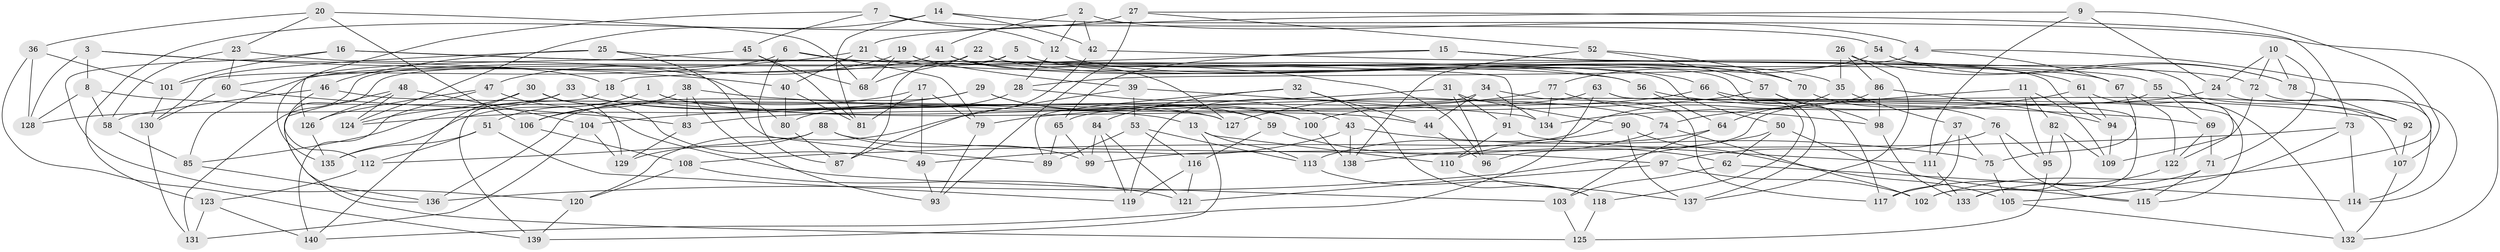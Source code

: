 // Generated by graph-tools (version 1.1) at 2025/50/03/09/25 03:50:45]
// undirected, 140 vertices, 280 edges
graph export_dot {
graph [start="1"]
  node [color=gray90,style=filled];
  1;
  2;
  3;
  4;
  5;
  6;
  7;
  8;
  9;
  10;
  11;
  12;
  13;
  14;
  15;
  16;
  17;
  18;
  19;
  20;
  21;
  22;
  23;
  24;
  25;
  26;
  27;
  28;
  29;
  30;
  31;
  32;
  33;
  34;
  35;
  36;
  37;
  38;
  39;
  40;
  41;
  42;
  43;
  44;
  45;
  46;
  47;
  48;
  49;
  50;
  51;
  52;
  53;
  54;
  55;
  56;
  57;
  58;
  59;
  60;
  61;
  62;
  63;
  64;
  65;
  66;
  67;
  68;
  69;
  70;
  71;
  72;
  73;
  74;
  75;
  76;
  77;
  78;
  79;
  80;
  81;
  82;
  83;
  84;
  85;
  86;
  87;
  88;
  89;
  90;
  91;
  92;
  93;
  94;
  95;
  96;
  97;
  98;
  99;
  100;
  101;
  102;
  103;
  104;
  105;
  106;
  107;
  108;
  109;
  110;
  111;
  112;
  113;
  114;
  115;
  116;
  117;
  118;
  119;
  120;
  121;
  122;
  123;
  124;
  125;
  126;
  127;
  128;
  129;
  130;
  131;
  132;
  133;
  134;
  135;
  136;
  137;
  138;
  139;
  140;
  1 -- 135;
  1 -- 44;
  1 -- 51;
  1 -- 74;
  2 -- 4;
  2 -- 12;
  2 -- 42;
  2 -- 41;
  3 -- 8;
  3 -- 40;
  3 -- 18;
  3 -- 128;
  4 -- 67;
  4 -- 28;
  4 -- 102;
  5 -- 35;
  5 -- 136;
  5 -- 94;
  5 -- 87;
  6 -- 79;
  6 -- 87;
  6 -- 101;
  6 -- 56;
  7 -- 45;
  7 -- 126;
  7 -- 54;
  7 -- 12;
  8 -- 128;
  8 -- 58;
  8 -- 13;
  9 -- 21;
  9 -- 111;
  9 -- 107;
  9 -- 24;
  10 -- 24;
  10 -- 78;
  10 -- 71;
  10 -- 72;
  11 -- 82;
  11 -- 95;
  11 -- 109;
  11 -- 74;
  12 -- 28;
  12 -- 70;
  13 -- 139;
  13 -- 110;
  13 -- 113;
  14 -- 81;
  14 -- 42;
  14 -- 132;
  14 -- 124;
  15 -- 61;
  15 -- 65;
  15 -- 72;
  15 -- 18;
  16 -- 56;
  16 -- 96;
  16 -- 120;
  16 -- 101;
  17 -- 106;
  17 -- 79;
  17 -- 81;
  17 -- 49;
  18 -- 139;
  18 -- 59;
  19 -- 68;
  19 -- 50;
  19 -- 39;
  19 -- 47;
  20 -- 23;
  20 -- 106;
  20 -- 68;
  20 -- 36;
  21 -- 60;
  21 -- 67;
  21 -- 40;
  22 -- 137;
  22 -- 70;
  22 -- 131;
  22 -- 68;
  23 -- 80;
  23 -- 58;
  23 -- 60;
  24 -- 114;
  24 -- 100;
  25 -- 46;
  25 -- 91;
  25 -- 89;
  25 -- 130;
  26 -- 137;
  26 -- 86;
  26 -- 35;
  26 -- 78;
  27 -- 123;
  27 -- 52;
  27 -- 93;
  27 -- 73;
  28 -- 80;
  28 -- 43;
  29 -- 100;
  29 -- 136;
  29 -- 124;
  29 -- 59;
  30 -- 49;
  30 -- 140;
  30 -- 129;
  30 -- 124;
  31 -- 96;
  31 -- 104;
  31 -- 90;
  31 -- 91;
  32 -- 84;
  32 -- 89;
  32 -- 118;
  32 -- 44;
  33 -- 85;
  33 -- 127;
  33 -- 100;
  33 -- 128;
  34 -- 117;
  34 -- 44;
  34 -- 134;
  34 -- 119;
  35 -- 37;
  35 -- 64;
  36 -- 128;
  36 -- 101;
  36 -- 139;
  37 -- 111;
  37 -- 75;
  37 -- 117;
  38 -- 69;
  38 -- 93;
  38 -- 106;
  38 -- 83;
  39 -- 120;
  39 -- 53;
  39 -- 134;
  40 -- 80;
  40 -- 81;
  41 -- 85;
  41 -- 127;
  41 -- 66;
  42 -- 87;
  42 -- 55;
  43 -- 49;
  43 -- 75;
  43 -- 138;
  44 -- 96;
  45 -- 135;
  45 -- 68;
  45 -- 81;
  46 -- 112;
  46 -- 127;
  46 -- 58;
  47 -- 126;
  47 -- 140;
  47 -- 103;
  48 -- 126;
  48 -- 104;
  48 -- 124;
  48 -- 125;
  49 -- 93;
  50 -- 115;
  50 -- 62;
  50 -- 136;
  51 -- 135;
  51 -- 119;
  51 -- 112;
  52 -- 138;
  52 -- 57;
  52 -- 70;
  53 -- 113;
  53 -- 116;
  53 -- 89;
  54 -- 78;
  54 -- 77;
  54 -- 122;
  55 -- 92;
  55 -- 69;
  55 -- 96;
  56 -- 92;
  56 -- 64;
  57 -- 83;
  57 -- 98;
  57 -- 117;
  58 -- 85;
  59 -- 116;
  59 -- 62;
  60 -- 130;
  60 -- 83;
  61 -- 94;
  61 -- 132;
  61 -- 134;
  62 -- 103;
  62 -- 114;
  63 -- 115;
  63 -- 65;
  63 -- 140;
  63 -- 102;
  64 -- 103;
  64 -- 110;
  65 -- 89;
  65 -- 99;
  66 -- 118;
  66 -- 107;
  66 -- 127;
  67 -- 75;
  67 -- 122;
  69 -- 71;
  69 -- 122;
  70 -- 76;
  71 -- 115;
  71 -- 117;
  72 -- 114;
  72 -- 109;
  73 -- 108;
  73 -- 114;
  73 -- 105;
  74 -- 102;
  74 -- 138;
  75 -- 105;
  76 -- 97;
  76 -- 95;
  76 -- 115;
  77 -- 98;
  77 -- 134;
  77 -- 79;
  78 -- 92;
  79 -- 93;
  80 -- 87;
  82 -- 95;
  82 -- 109;
  82 -- 133;
  83 -- 129;
  84 -- 121;
  84 -- 99;
  84 -- 119;
  85 -- 136;
  86 -- 94;
  86 -- 99;
  86 -- 98;
  88 -- 99;
  88 -- 112;
  88 -- 97;
  88 -- 129;
  90 -- 137;
  90 -- 113;
  90 -- 105;
  91 -- 111;
  91 -- 110;
  92 -- 107;
  94 -- 109;
  95 -- 125;
  97 -- 121;
  97 -- 102;
  98 -- 133;
  100 -- 138;
  101 -- 130;
  103 -- 125;
  104 -- 129;
  104 -- 131;
  105 -- 132;
  106 -- 108;
  107 -- 132;
  108 -- 121;
  108 -- 120;
  110 -- 137;
  111 -- 133;
  112 -- 123;
  113 -- 118;
  116 -- 119;
  116 -- 121;
  118 -- 125;
  120 -- 139;
  122 -- 133;
  123 -- 131;
  123 -- 140;
  126 -- 135;
  130 -- 131;
}
